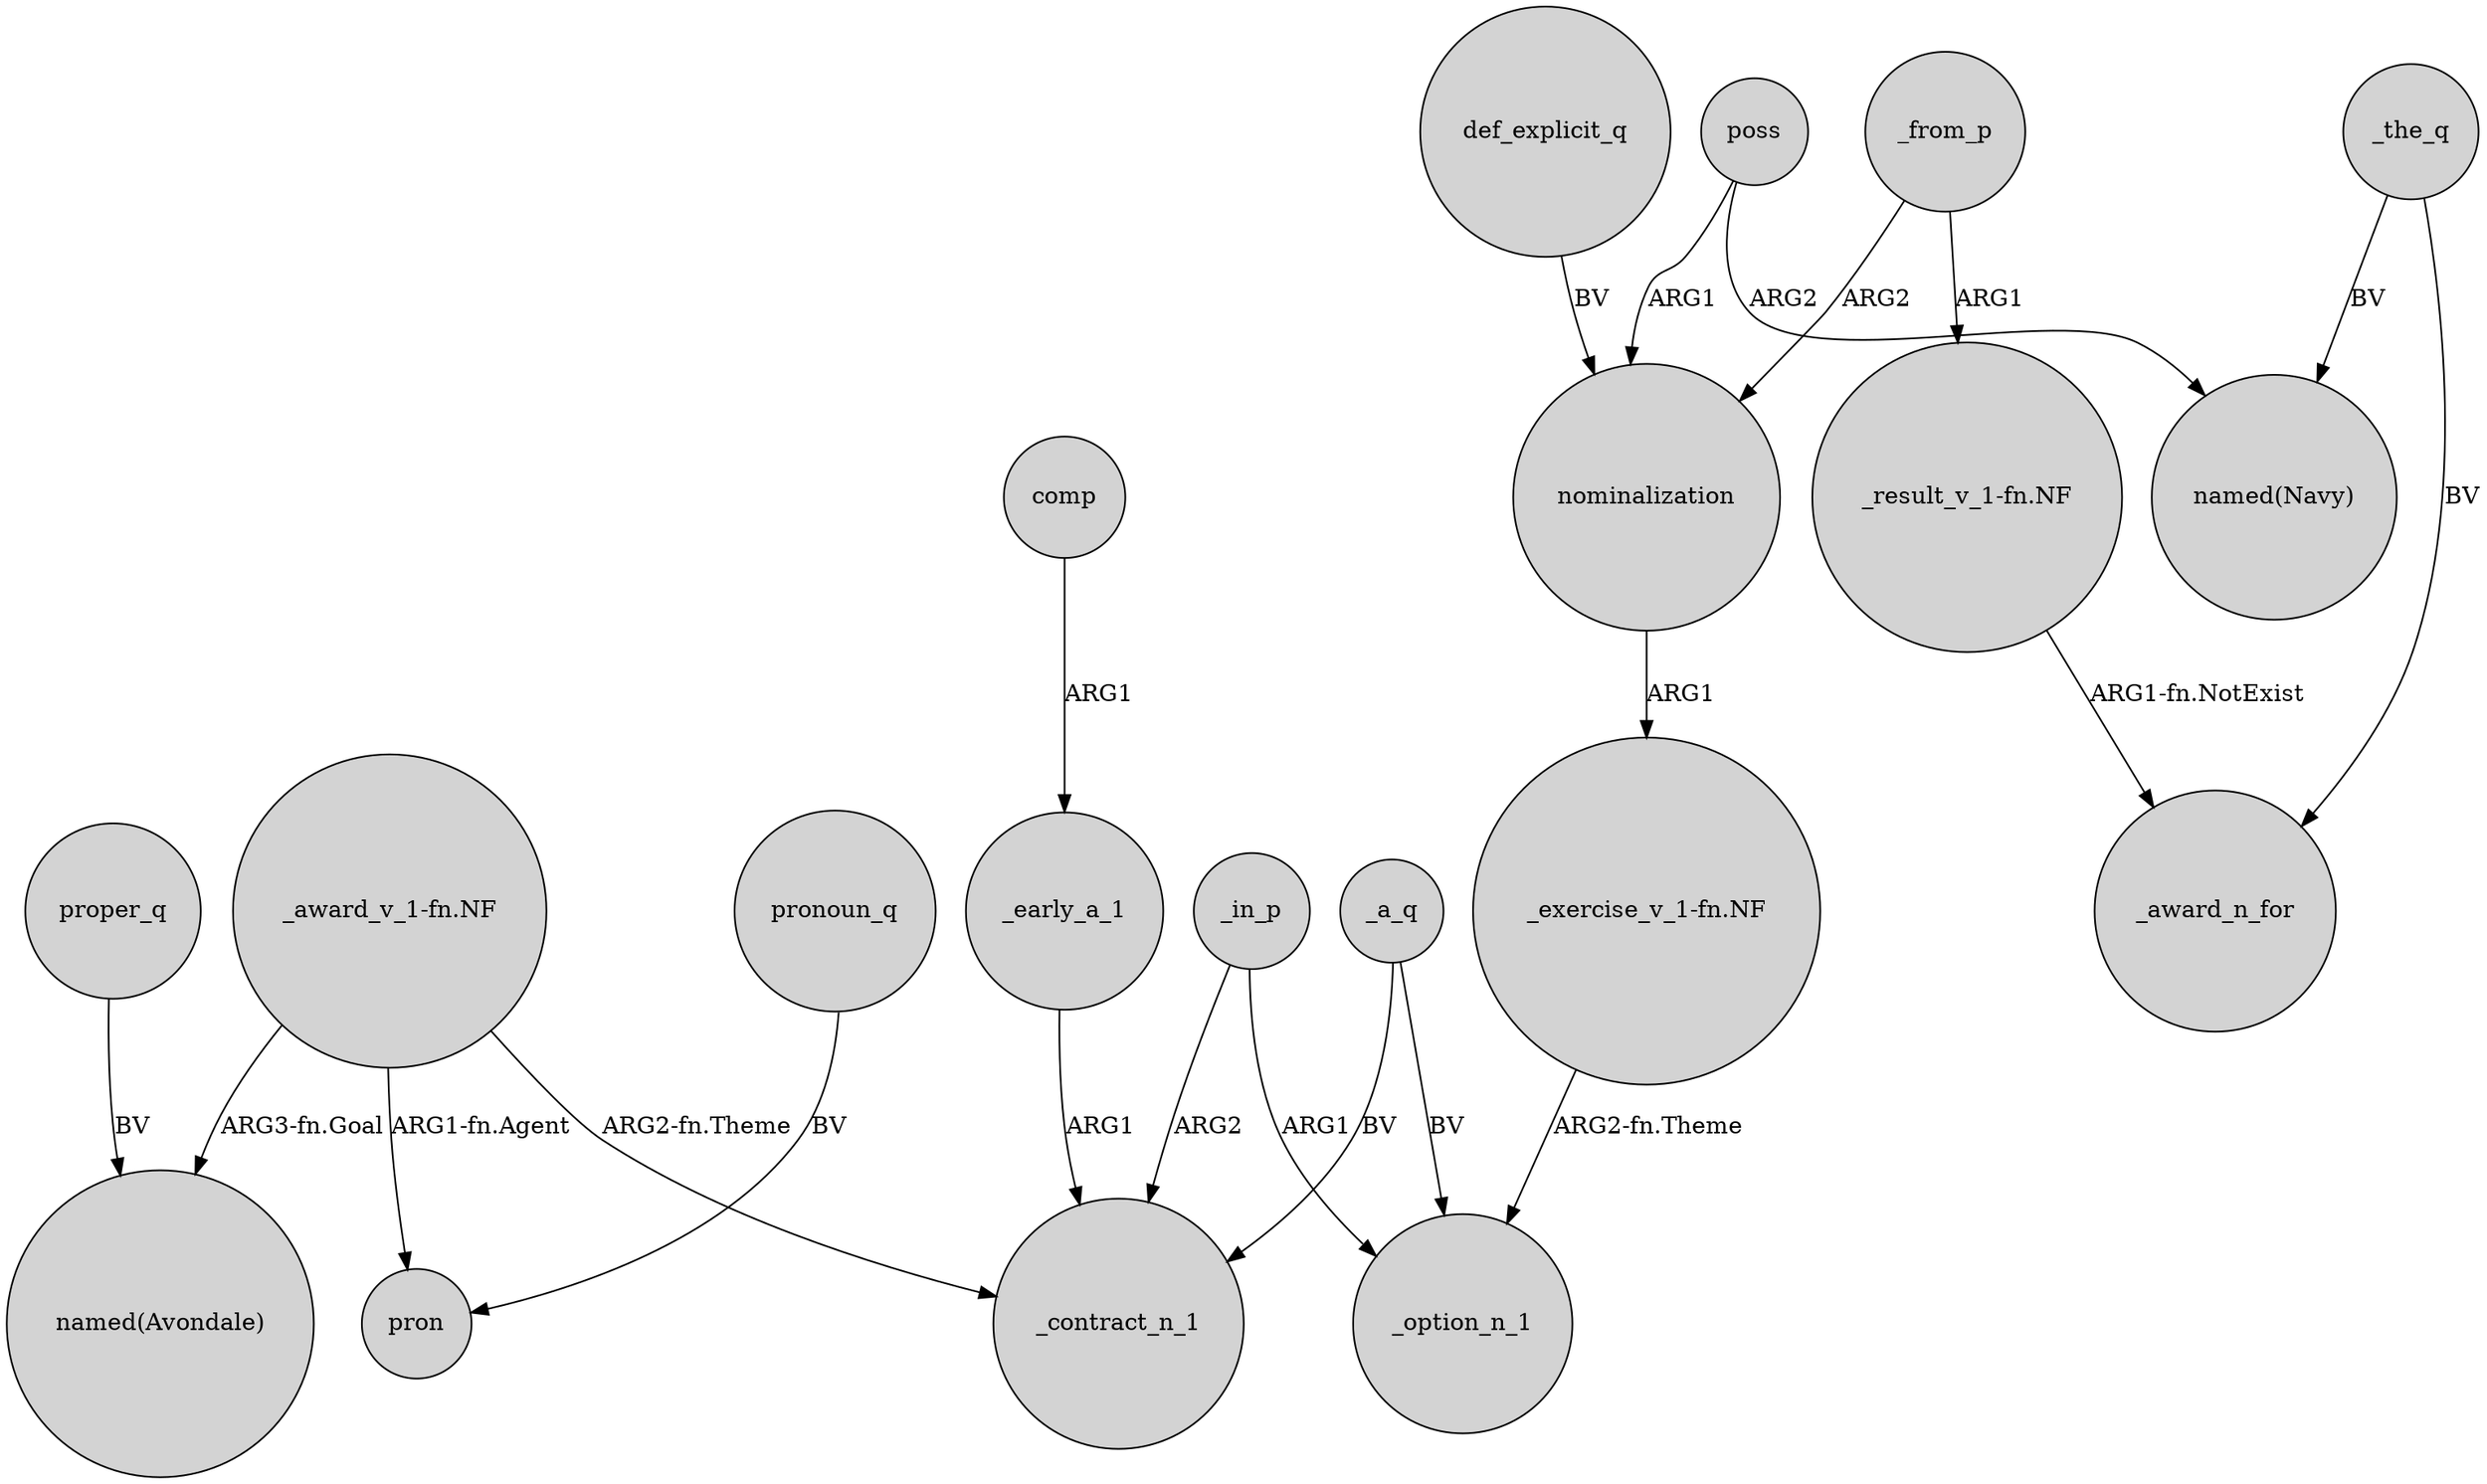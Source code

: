 digraph {
	node [shape=circle style=filled]
	"_award_v_1-fn.NF" -> "named(Avondale)" [label="ARG3-fn.Goal"]
	"_award_v_1-fn.NF" -> pron [label="ARG1-fn.Agent"]
	nominalization -> "_exercise_v_1-fn.NF" [label=ARG1]
	_in_p -> _option_n_1 [label=ARG1]
	proper_q -> "named(Avondale)" [label=BV]
	_a_q -> _contract_n_1 [label=BV]
	poss -> nominalization [label=ARG1]
	comp -> _early_a_1 [label=ARG1]
	"_exercise_v_1-fn.NF" -> _option_n_1 [label="ARG2-fn.Theme"]
	_in_p -> _contract_n_1 [label=ARG2]
	pronoun_q -> pron [label=BV]
	_the_q -> "named(Navy)" [label=BV]
	"_result_v_1-fn.NF" -> _award_n_for [label="ARG1-fn.NotExist"]
	poss -> "named(Navy)" [label=ARG2]
	_the_q -> _award_n_for [label=BV]
	_from_p -> nominalization [label=ARG2]
	def_explicit_q -> nominalization [label=BV]
	_a_q -> _option_n_1 [label=BV]
	_from_p -> "_result_v_1-fn.NF" [label=ARG1]
	"_award_v_1-fn.NF" -> _contract_n_1 [label="ARG2-fn.Theme"]
	_early_a_1 -> _contract_n_1 [label=ARG1]
}
